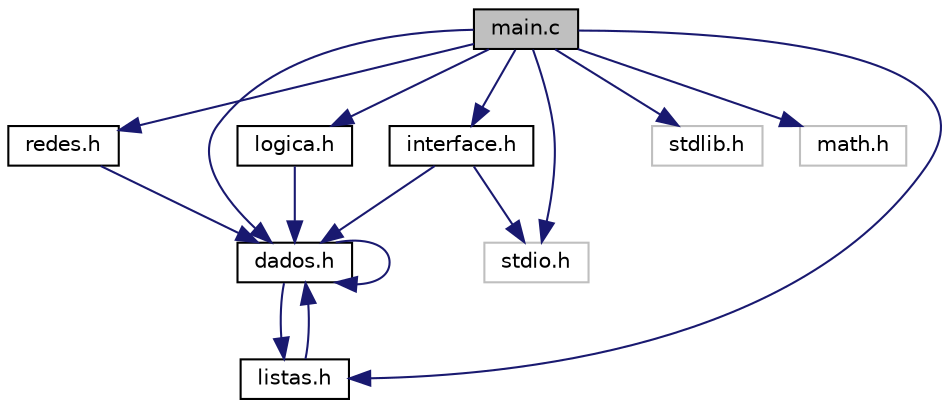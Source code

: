 digraph "main.c"
{
  edge [fontname="Helvetica",fontsize="10",labelfontname="Helvetica",labelfontsize="10"];
  node [fontname="Helvetica",fontsize="10",shape=record];
  Node0 [label="main.c",height=0.2,width=0.4,color="black", fillcolor="grey75", style="filled", fontcolor="black"];
  Node0 -> Node1 [color="midnightblue",fontsize="10",style="solid",fontname="Helvetica"];
  Node1 [label="dados.h",height=0.2,width=0.4,color="black", fillcolor="white", style="filled",URL="$dados_8h.html",tooltip="Definição do estado e das funções que o manipulam. "];
  Node1 -> Node1 [color="midnightblue",fontsize="10",style="solid",fontname="Helvetica"];
  Node1 -> Node2 [color="midnightblue",fontsize="10",style="solid",fontname="Helvetica"];
  Node2 [label="listas.h",height=0.2,width=0.4,color="black", fillcolor="white", style="filled",URL="$listas_8h.html",tooltip="Definição das funções referentes às listas ligadas. "];
  Node2 -> Node1 [color="midnightblue",fontsize="10",style="solid",fontname="Helvetica"];
  Node0 -> Node3 [color="midnightblue",fontsize="10",style="solid",fontname="Helvetica"];
  Node3 [label="interface.h",height=0.2,width=0.4,color="black", fillcolor="white", style="filled",URL="$interface_8h.html",tooltip="Definição das funções referentes à interface. "];
  Node3 -> Node1 [color="midnightblue",fontsize="10",style="solid",fontname="Helvetica"];
  Node3 -> Node4 [color="midnightblue",fontsize="10",style="solid",fontname="Helvetica"];
  Node4 [label="stdio.h",height=0.2,width=0.4,color="grey75", fillcolor="white", style="filled"];
  Node0 -> Node5 [color="midnightblue",fontsize="10",style="solid",fontname="Helvetica"];
  Node5 [label="logica.h",height=0.2,width=0.4,color="black", fillcolor="white", style="filled",URL="$logica_8h.html",tooltip="Definição da lógica do programa e das funções que a manipulam. "];
  Node5 -> Node1 [color="midnightblue",fontsize="10",style="solid",fontname="Helvetica"];
  Node0 -> Node4 [color="midnightblue",fontsize="10",style="solid",fontname="Helvetica"];
  Node0 -> Node6 [color="midnightblue",fontsize="10",style="solid",fontname="Helvetica"];
  Node6 [label="stdlib.h",height=0.2,width=0.4,color="grey75", fillcolor="white", style="filled"];
  Node0 -> Node7 [color="midnightblue",fontsize="10",style="solid",fontname="Helvetica"];
  Node7 [label="math.h",height=0.2,width=0.4,color="grey75", fillcolor="white", style="filled"];
  Node0 -> Node2 [color="midnightblue",fontsize="10",style="solid",fontname="Helvetica"];
  Node0 -> Node8 [color="midnightblue",fontsize="10",style="solid",fontname="Helvetica"];
  Node8 [label="redes.h",height=0.2,width=0.4,color="black", fillcolor="white", style="filled",URL="$redes_8h.html",tooltip="Definição das funções que criam ,modificam e analisam a rede. "];
  Node8 -> Node1 [color="midnightblue",fontsize="10",style="solid",fontname="Helvetica"];
}
